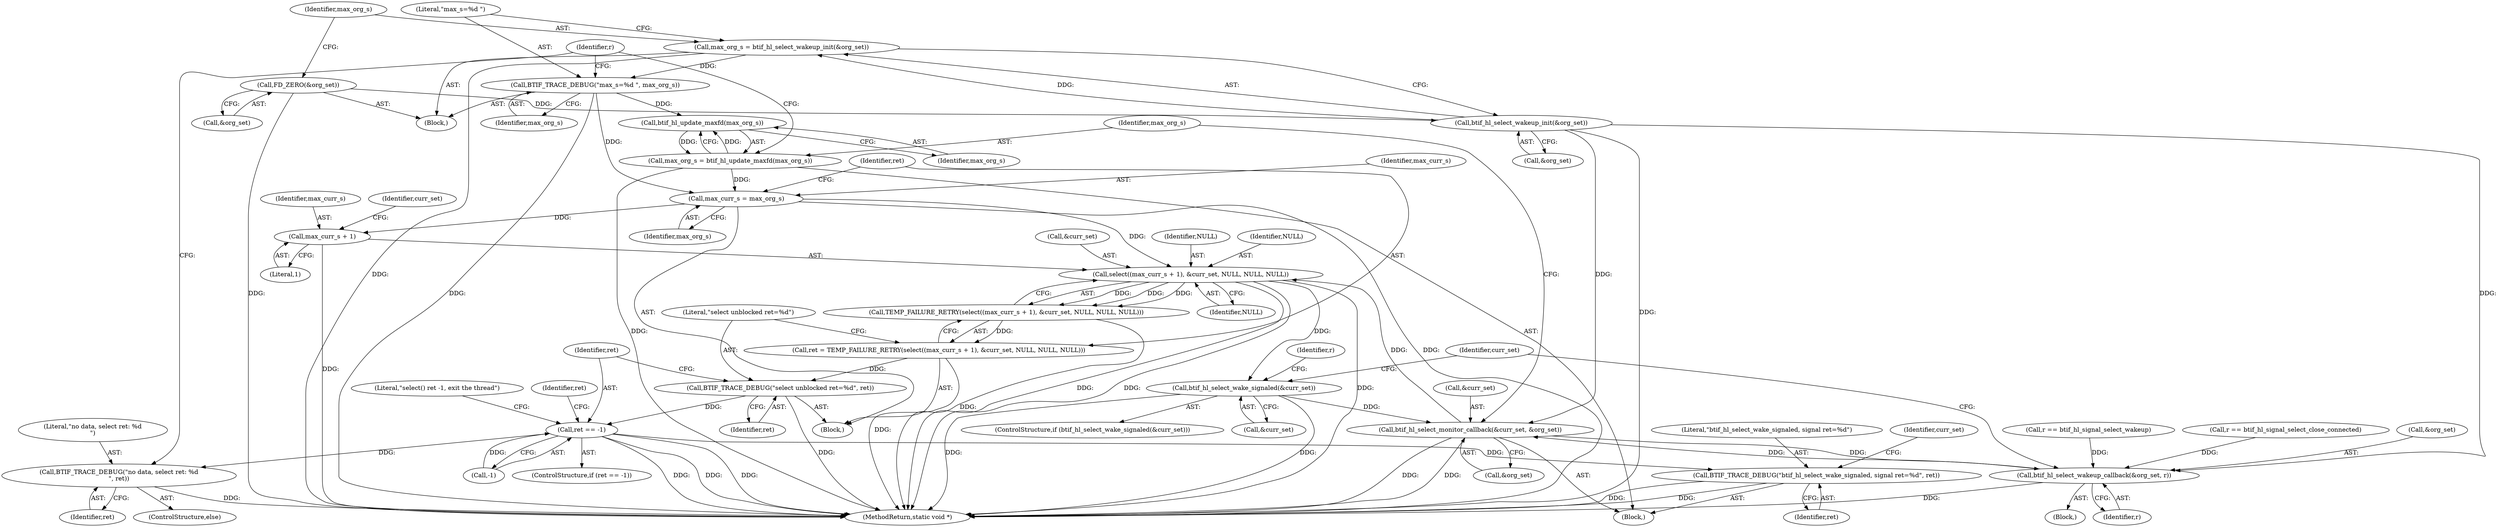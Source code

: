 digraph "0_Android_472271b153c5dc53c28beac55480a8d8434b2d5c_19@API" {
"1000216" [label="(Call,btif_hl_update_maxfd(max_org_s))"];
"1000120" [label="(Call,BTIF_TRACE_DEBUG(\"max_s=%d \", max_org_s))"];
"1000115" [label="(Call,max_org_s = btif_hl_select_wakeup_init(&org_set))"];
"1000117" [label="(Call,btif_hl_select_wakeup_init(&org_set))"];
"1000112" [label="(Call,FD_ZERO(&org_set))"];
"1000214" [label="(Call,max_org_s = btif_hl_update_maxfd(max_org_s))"];
"1000216" [label="(Call,btif_hl_update_maxfd(max_org_s))"];
"1000133" [label="(Call,max_curr_s = max_org_s)"];
"1000140" [label="(Call,select((max_curr_s + 1), &curr_set, NULL, NULL, NULL))"];
"1000139" [label="(Call,TEMP_FAILURE_RETRY(select((max_curr_s + 1), &curr_set, NULL, NULL, NULL)))"];
"1000137" [label="(Call,ret = TEMP_FAILURE_RETRY(select((max_curr_s + 1), &curr_set, NULL, NULL, NULL)))"];
"1000149" [label="(Call,BTIF_TRACE_DEBUG(\"select unblocked ret=%d\", ret))"];
"1000153" [label="(Call,ret == -1)"];
"1000171" [label="(Call,BTIF_TRACE_DEBUG(\"btif_hl_select_wake_signaled, signal ret=%d\", ret))"];
"1000219" [label="(Call,BTIF_TRACE_DEBUG(\"no data, select ret: %d\n\", ret))"];
"1000175" [label="(Call,btif_hl_select_wake_signaled(&curr_set))"];
"1000209" [label="(Call,btif_hl_select_monitor_callback(&curr_set, &org_set))"];
"1000194" [label="(Call,btif_hl_select_wakeup_callback(&org_set, r))"];
"1000141" [label="(Call,max_curr_s + 1)"];
"1000140" [label="(Call,select((max_curr_s + 1), &curr_set, NULL, NULL, NULL))"];
"1000197" [label="(Identifier,r)"];
"1000177" [label="(Identifier,curr_set)"];
"1000146" [label="(Identifier,NULL)"];
"1000112" [label="(Call,FD_ZERO(&org_set))"];
"1000219" [label="(Call,BTIF_TRACE_DEBUG(\"no data, select ret: %d\n\", ret))"];
"1000122" [label="(Identifier,max_org_s)"];
"1000139" [label="(Call,TEMP_FAILURE_RETRY(select((max_curr_s + 1), &curr_set, NULL, NULL, NULL)))"];
"1000176" [label="(Call,&curr_set)"];
"1000169" [label="(Identifier,ret)"];
"1000116" [label="(Identifier,max_org_s)"];
"1000113" [label="(Call,&org_set)"];
"1000174" [label="(ControlStructure,if (btif_hl_select_wake_signaled(&curr_set)))"];
"1000195" [label="(Call,&org_set)"];
"1000170" [label="(Block,)"];
"1000194" [label="(Call,btif_hl_select_wakeup_callback(&org_set, r))"];
"1000126" [label="(Identifier,r)"];
"1000214" [label="(Call,max_org_s = btif_hl_update_maxfd(max_org_s))"];
"1000148" [label="(Identifier,NULL)"];
"1000144" [label="(Call,&curr_set)"];
"1000152" [label="(ControlStructure,if (ret == -1))"];
"1000118" [label="(Call,&org_set)"];
"1000218" [label="(ControlStructure,else)"];
"1000180" [label="(Identifier,r)"];
"1000187" [label="(Call,r == btif_hl_signal_select_wakeup)"];
"1000147" [label="(Identifier,NULL)"];
"1000173" [label="(Identifier,ret)"];
"1000211" [label="(Identifier,curr_set)"];
"1000133" [label="(Call,max_curr_s = max_org_s)"];
"1000221" [label="(Identifier,ret)"];
"1000209" [label="(Call,btif_hl_select_monitor_callback(&curr_set, &org_set))"];
"1000154" [label="(Identifier,ret)"];
"1000151" [label="(Identifier,ret)"];
"1000226" [label="(MethodReturn,static void *)"];
"1000210" [label="(Call,&curr_set)"];
"1000193" [label="(Block,)"];
"1000150" [label="(Literal,\"select unblocked ret=%d\")"];
"1000215" [label="(Identifier,max_org_s)"];
"1000171" [label="(Call,BTIF_TRACE_DEBUG(\"btif_hl_select_wake_signaled, signal ret=%d\", ret))"];
"1000190" [label="(Call,r == btif_hl_signal_select_close_connected)"];
"1000115" [label="(Call,max_org_s = btif_hl_select_wakeup_init(&org_set))"];
"1000138" [label="(Identifier,ret)"];
"1000137" [label="(Call,ret = TEMP_FAILURE_RETRY(select((max_curr_s + 1), &curr_set, NULL, NULL, NULL)))"];
"1000212" [label="(Call,&org_set)"];
"1000149" [label="(Call,BTIF_TRACE_DEBUG(\"select unblocked ret=%d\", ret))"];
"1000121" [label="(Literal,\"max_s=%d \")"];
"1000217" [label="(Identifier,max_org_s)"];
"1000153" [label="(Call,ret == -1)"];
"1000143" [label="(Literal,1)"];
"1000142" [label="(Identifier,max_curr_s)"];
"1000155" [label="(Call,-1)"];
"1000102" [label="(Block,)"];
"1000216" [label="(Call,btif_hl_update_maxfd(max_org_s))"];
"1000220" [label="(Literal,\"no data, select ret: %d\n\")"];
"1000135" [label="(Identifier,max_org_s)"];
"1000134" [label="(Identifier,max_curr_s)"];
"1000175" [label="(Call,btif_hl_select_wake_signaled(&curr_set))"];
"1000141" [label="(Call,max_curr_s + 1)"];
"1000120" [label="(Call,BTIF_TRACE_DEBUG(\"max_s=%d \", max_org_s))"];
"1000117" [label="(Call,btif_hl_select_wakeup_init(&org_set))"];
"1000124" [label="(Block,)"];
"1000159" [label="(Literal,\"select() ret -1, exit the thread\")"];
"1000172" [label="(Literal,\"btif_hl_select_wake_signaled, signal ret=%d\")"];
"1000145" [label="(Identifier,curr_set)"];
"1000216" -> "1000214"  [label="AST: "];
"1000216" -> "1000217"  [label="CFG: "];
"1000217" -> "1000216"  [label="AST: "];
"1000214" -> "1000216"  [label="CFG: "];
"1000216" -> "1000214"  [label="DDG: "];
"1000120" -> "1000216"  [label="DDG: "];
"1000214" -> "1000216"  [label="DDG: "];
"1000120" -> "1000102"  [label="AST: "];
"1000120" -> "1000122"  [label="CFG: "];
"1000121" -> "1000120"  [label="AST: "];
"1000122" -> "1000120"  [label="AST: "];
"1000126" -> "1000120"  [label="CFG: "];
"1000120" -> "1000226"  [label="DDG: "];
"1000115" -> "1000120"  [label="DDG: "];
"1000120" -> "1000133"  [label="DDG: "];
"1000115" -> "1000102"  [label="AST: "];
"1000115" -> "1000117"  [label="CFG: "];
"1000116" -> "1000115"  [label="AST: "];
"1000117" -> "1000115"  [label="AST: "];
"1000121" -> "1000115"  [label="CFG: "];
"1000115" -> "1000226"  [label="DDG: "];
"1000117" -> "1000115"  [label="DDG: "];
"1000117" -> "1000118"  [label="CFG: "];
"1000118" -> "1000117"  [label="AST: "];
"1000117" -> "1000226"  [label="DDG: "];
"1000112" -> "1000117"  [label="DDG: "];
"1000117" -> "1000194"  [label="DDG: "];
"1000117" -> "1000209"  [label="DDG: "];
"1000112" -> "1000102"  [label="AST: "];
"1000112" -> "1000113"  [label="CFG: "];
"1000113" -> "1000112"  [label="AST: "];
"1000116" -> "1000112"  [label="CFG: "];
"1000112" -> "1000226"  [label="DDG: "];
"1000214" -> "1000170"  [label="AST: "];
"1000215" -> "1000214"  [label="AST: "];
"1000126" -> "1000214"  [label="CFG: "];
"1000214" -> "1000226"  [label="DDG: "];
"1000214" -> "1000133"  [label="DDG: "];
"1000133" -> "1000124"  [label="AST: "];
"1000133" -> "1000135"  [label="CFG: "];
"1000134" -> "1000133"  [label="AST: "];
"1000135" -> "1000133"  [label="AST: "];
"1000138" -> "1000133"  [label="CFG: "];
"1000133" -> "1000226"  [label="DDG: "];
"1000133" -> "1000140"  [label="DDG: "];
"1000133" -> "1000141"  [label="DDG: "];
"1000140" -> "1000139"  [label="AST: "];
"1000140" -> "1000148"  [label="CFG: "];
"1000141" -> "1000140"  [label="AST: "];
"1000144" -> "1000140"  [label="AST: "];
"1000146" -> "1000140"  [label="AST: "];
"1000147" -> "1000140"  [label="AST: "];
"1000148" -> "1000140"  [label="AST: "];
"1000139" -> "1000140"  [label="CFG: "];
"1000140" -> "1000226"  [label="DDG: "];
"1000140" -> "1000226"  [label="DDG: "];
"1000140" -> "1000226"  [label="DDG: "];
"1000140" -> "1000139"  [label="DDG: "];
"1000140" -> "1000139"  [label="DDG: "];
"1000140" -> "1000139"  [label="DDG: "];
"1000209" -> "1000140"  [label="DDG: "];
"1000140" -> "1000175"  [label="DDG: "];
"1000139" -> "1000137"  [label="AST: "];
"1000137" -> "1000139"  [label="CFG: "];
"1000139" -> "1000226"  [label="DDG: "];
"1000139" -> "1000137"  [label="DDG: "];
"1000137" -> "1000124"  [label="AST: "];
"1000138" -> "1000137"  [label="AST: "];
"1000150" -> "1000137"  [label="CFG: "];
"1000137" -> "1000226"  [label="DDG: "];
"1000137" -> "1000149"  [label="DDG: "];
"1000149" -> "1000124"  [label="AST: "];
"1000149" -> "1000151"  [label="CFG: "];
"1000150" -> "1000149"  [label="AST: "];
"1000151" -> "1000149"  [label="AST: "];
"1000154" -> "1000149"  [label="CFG: "];
"1000149" -> "1000226"  [label="DDG: "];
"1000149" -> "1000153"  [label="DDG: "];
"1000153" -> "1000152"  [label="AST: "];
"1000153" -> "1000155"  [label="CFG: "];
"1000154" -> "1000153"  [label="AST: "];
"1000155" -> "1000153"  [label="AST: "];
"1000159" -> "1000153"  [label="CFG: "];
"1000169" -> "1000153"  [label="CFG: "];
"1000153" -> "1000226"  [label="DDG: "];
"1000153" -> "1000226"  [label="DDG: "];
"1000153" -> "1000226"  [label="DDG: "];
"1000155" -> "1000153"  [label="DDG: "];
"1000153" -> "1000171"  [label="DDG: "];
"1000153" -> "1000219"  [label="DDG: "];
"1000171" -> "1000170"  [label="AST: "];
"1000171" -> "1000173"  [label="CFG: "];
"1000172" -> "1000171"  [label="AST: "];
"1000173" -> "1000171"  [label="AST: "];
"1000177" -> "1000171"  [label="CFG: "];
"1000171" -> "1000226"  [label="DDG: "];
"1000171" -> "1000226"  [label="DDG: "];
"1000219" -> "1000218"  [label="AST: "];
"1000219" -> "1000221"  [label="CFG: "];
"1000220" -> "1000219"  [label="AST: "];
"1000221" -> "1000219"  [label="AST: "];
"1000126" -> "1000219"  [label="CFG: "];
"1000219" -> "1000226"  [label="DDG: "];
"1000175" -> "1000174"  [label="AST: "];
"1000175" -> "1000176"  [label="CFG: "];
"1000176" -> "1000175"  [label="AST: "];
"1000180" -> "1000175"  [label="CFG: "];
"1000211" -> "1000175"  [label="CFG: "];
"1000175" -> "1000226"  [label="DDG: "];
"1000175" -> "1000226"  [label="DDG: "];
"1000175" -> "1000209"  [label="DDG: "];
"1000209" -> "1000170"  [label="AST: "];
"1000209" -> "1000212"  [label="CFG: "];
"1000210" -> "1000209"  [label="AST: "];
"1000212" -> "1000209"  [label="AST: "];
"1000215" -> "1000209"  [label="CFG: "];
"1000209" -> "1000226"  [label="DDG: "];
"1000209" -> "1000226"  [label="DDG: "];
"1000209" -> "1000194"  [label="DDG: "];
"1000194" -> "1000209"  [label="DDG: "];
"1000194" -> "1000193"  [label="AST: "];
"1000194" -> "1000197"  [label="CFG: "];
"1000195" -> "1000194"  [label="AST: "];
"1000197" -> "1000194"  [label="AST: "];
"1000211" -> "1000194"  [label="CFG: "];
"1000194" -> "1000226"  [label="DDG: "];
"1000187" -> "1000194"  [label="DDG: "];
"1000190" -> "1000194"  [label="DDG: "];
"1000141" -> "1000143"  [label="CFG: "];
"1000142" -> "1000141"  [label="AST: "];
"1000143" -> "1000141"  [label="AST: "];
"1000145" -> "1000141"  [label="CFG: "];
"1000141" -> "1000226"  [label="DDG: "];
}
